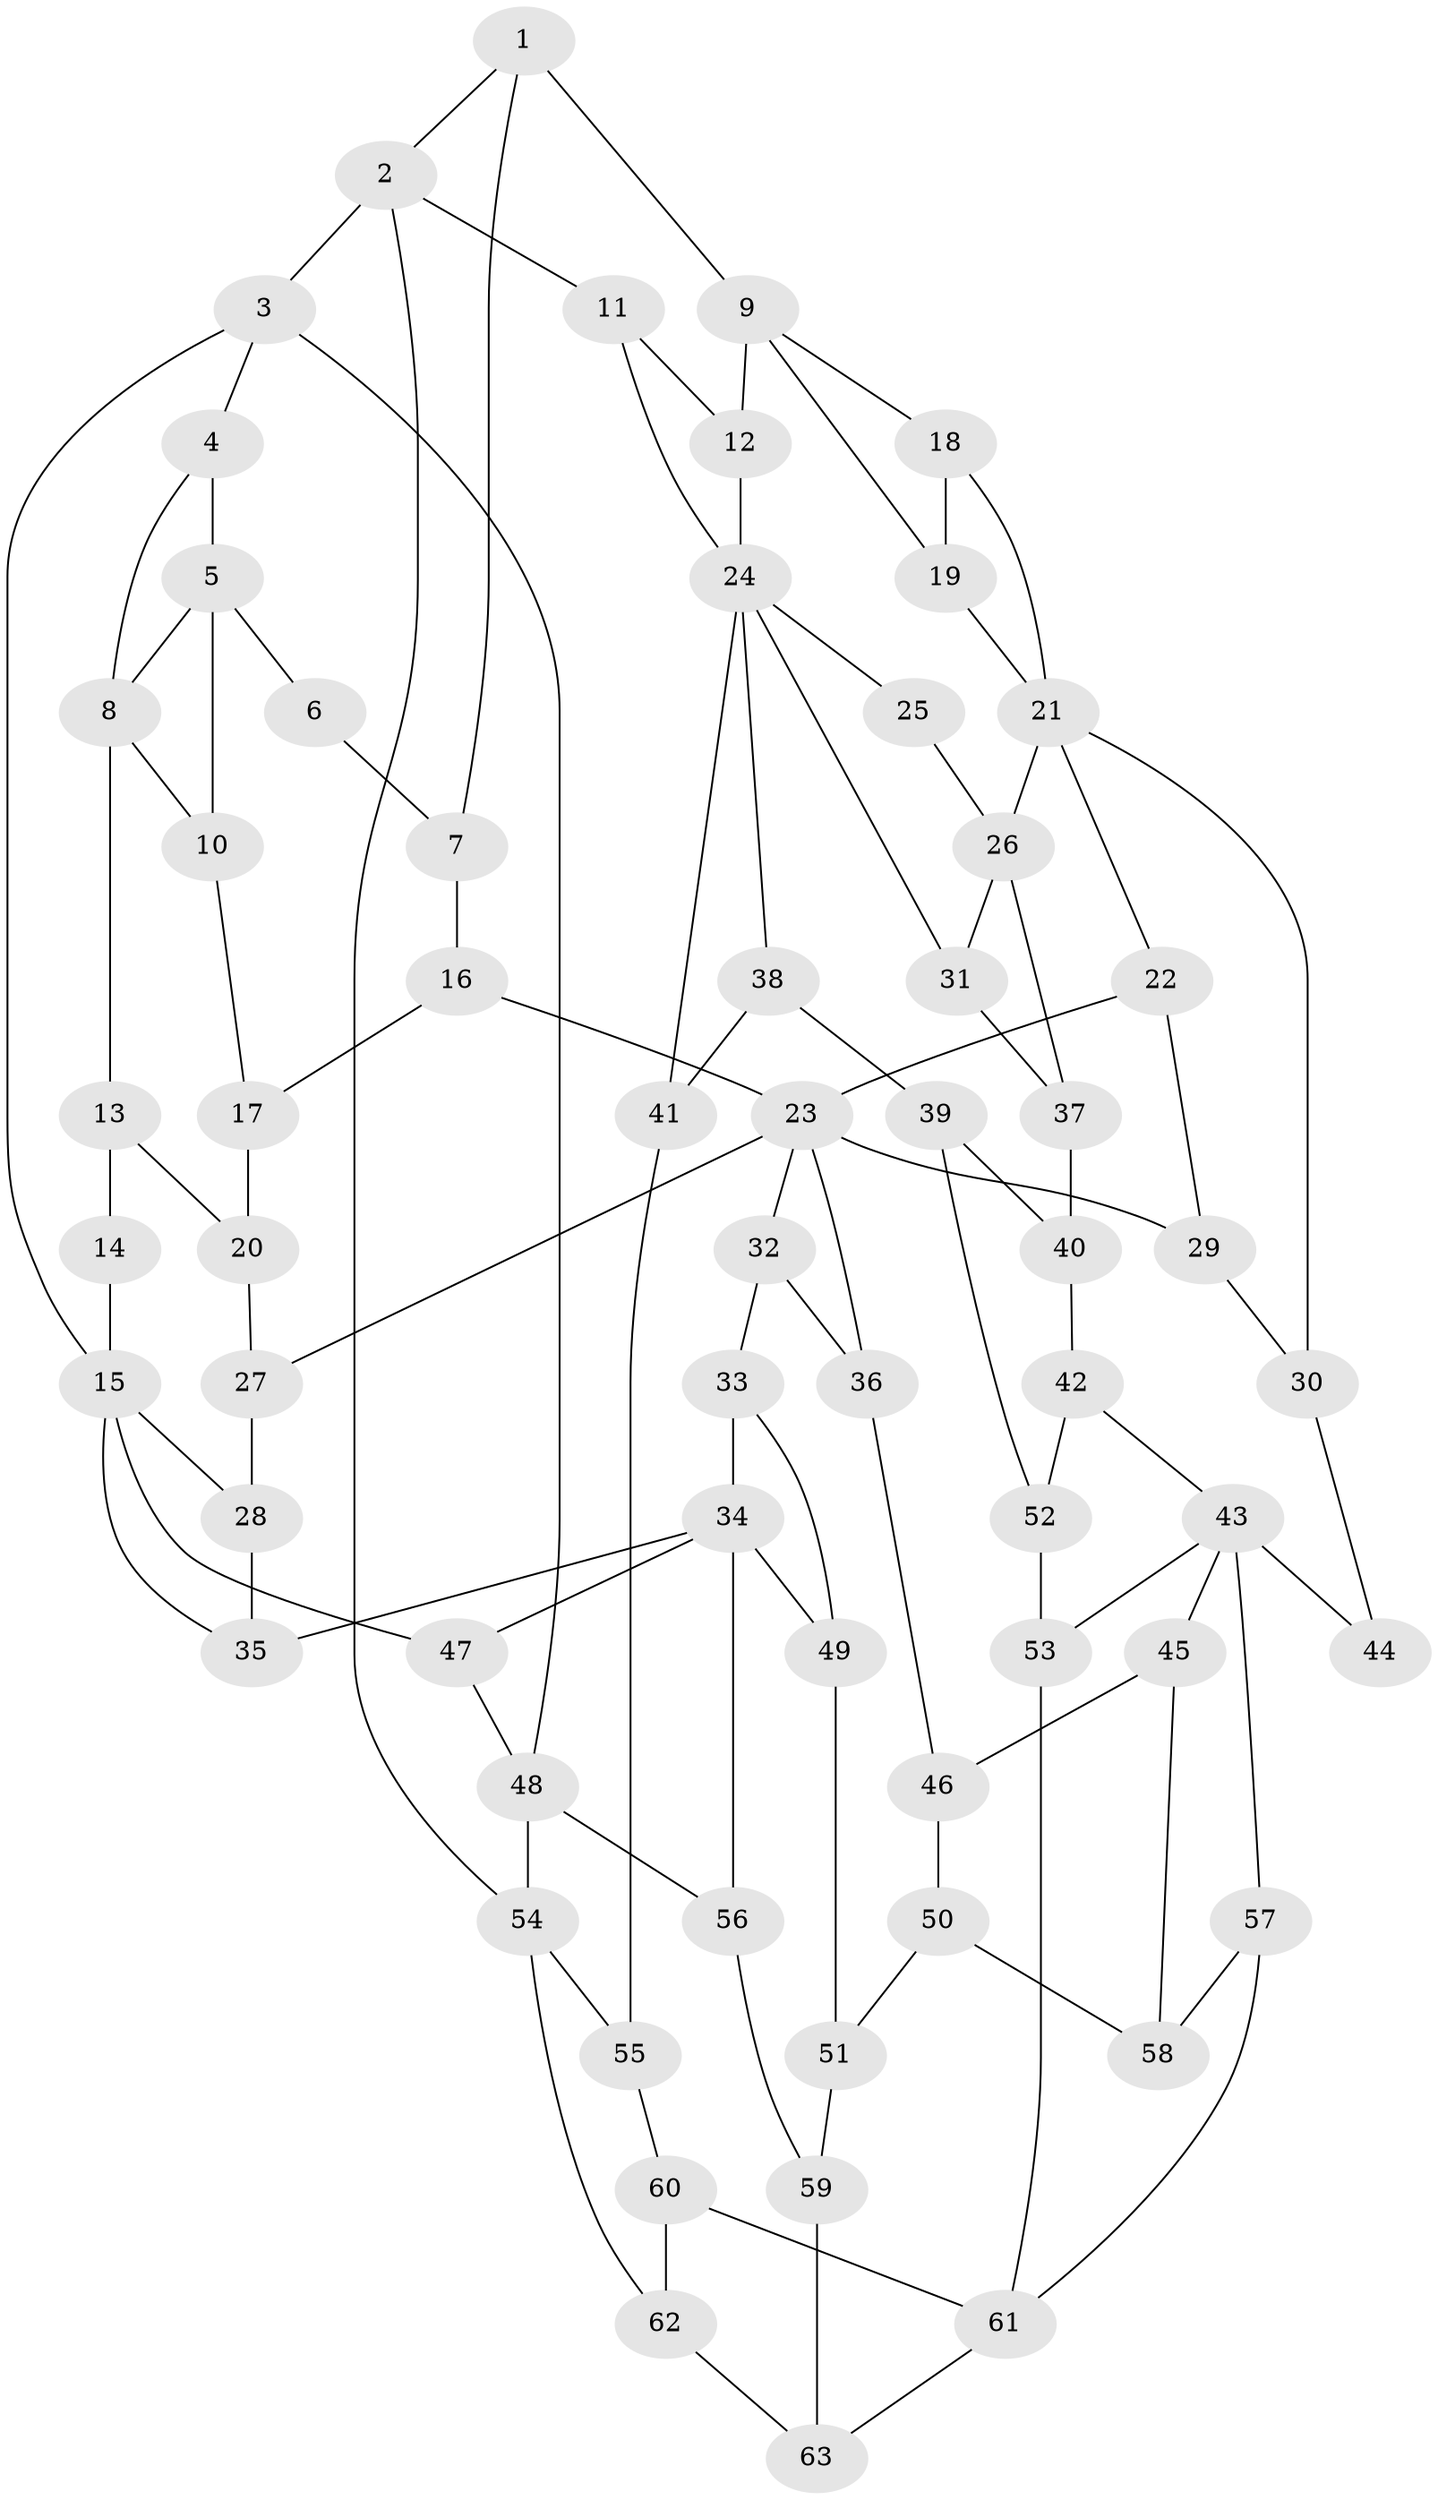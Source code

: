 // original degree distribution, {3: 0.019230769230769232, 4: 0.25961538461538464, 6: 0.2403846153846154, 5: 0.4807692307692308}
// Generated by graph-tools (version 1.1) at 2025/54/03/04/25 22:54:42]
// undirected, 63 vertices, 104 edges
graph export_dot {
  node [color=gray90,style=filled];
  1;
  2;
  3;
  4;
  5;
  6;
  7;
  8;
  9;
  10;
  11;
  12;
  13;
  14;
  15;
  16;
  17;
  18;
  19;
  20;
  21;
  22;
  23;
  24;
  25;
  26;
  27;
  28;
  29;
  30;
  31;
  32;
  33;
  34;
  35;
  36;
  37;
  38;
  39;
  40;
  41;
  42;
  43;
  44;
  45;
  46;
  47;
  48;
  49;
  50;
  51;
  52;
  53;
  54;
  55;
  56;
  57;
  58;
  59;
  60;
  61;
  62;
  63;
  1 -- 2 [weight=1.0];
  1 -- 7 [weight=1.0];
  1 -- 9 [weight=2.0];
  2 -- 3 [weight=1.0];
  2 -- 11 [weight=1.0];
  2 -- 54 [weight=1.0];
  3 -- 4 [weight=1.0];
  3 -- 15 [weight=1.0];
  3 -- 48 [weight=1.0];
  4 -- 5 [weight=1.0];
  4 -- 8 [weight=1.0];
  5 -- 6 [weight=2.0];
  5 -- 8 [weight=1.0];
  5 -- 10 [weight=2.0];
  6 -- 7 [weight=1.0];
  7 -- 16 [weight=1.0];
  8 -- 10 [weight=1.0];
  8 -- 13 [weight=2.0];
  9 -- 12 [weight=1.0];
  9 -- 18 [weight=1.0];
  9 -- 19 [weight=1.0];
  10 -- 17 [weight=1.0];
  11 -- 12 [weight=1.0];
  11 -- 24 [weight=1.0];
  12 -- 24 [weight=1.0];
  13 -- 14 [weight=2.0];
  13 -- 20 [weight=1.0];
  14 -- 15 [weight=2.0];
  15 -- 28 [weight=1.0];
  15 -- 35 [weight=1.0];
  15 -- 47 [weight=1.0];
  16 -- 17 [weight=1.0];
  16 -- 23 [weight=1.0];
  17 -- 20 [weight=1.0];
  18 -- 19 [weight=1.0];
  18 -- 21 [weight=1.0];
  19 -- 21 [weight=1.0];
  20 -- 27 [weight=1.0];
  21 -- 22 [weight=1.0];
  21 -- 26 [weight=2.0];
  21 -- 30 [weight=1.0];
  22 -- 23 [weight=1.0];
  22 -- 29 [weight=1.0];
  23 -- 27 [weight=1.0];
  23 -- 29 [weight=1.0];
  23 -- 32 [weight=1.0];
  23 -- 36 [weight=1.0];
  24 -- 25 [weight=1.0];
  24 -- 31 [weight=1.0];
  24 -- 38 [weight=1.0];
  24 -- 41 [weight=1.0];
  25 -- 26 [weight=2.0];
  26 -- 31 [weight=1.0];
  26 -- 37 [weight=1.0];
  27 -- 28 [weight=1.0];
  28 -- 35 [weight=1.0];
  29 -- 30 [weight=1.0];
  30 -- 44 [weight=1.0];
  31 -- 37 [weight=1.0];
  32 -- 33 [weight=1.0];
  32 -- 36 [weight=1.0];
  33 -- 34 [weight=1.0];
  33 -- 49 [weight=1.0];
  34 -- 35 [weight=1.0];
  34 -- 47 [weight=1.0];
  34 -- 49 [weight=1.0];
  34 -- 56 [weight=2.0];
  36 -- 46 [weight=1.0];
  37 -- 40 [weight=1.0];
  38 -- 39 [weight=1.0];
  38 -- 41 [weight=1.0];
  39 -- 40 [weight=1.0];
  39 -- 52 [weight=1.0];
  40 -- 42 [weight=1.0];
  41 -- 55 [weight=1.0];
  42 -- 43 [weight=1.0];
  42 -- 52 [weight=1.0];
  43 -- 44 [weight=2.0];
  43 -- 45 [weight=1.0];
  43 -- 53 [weight=1.0];
  43 -- 57 [weight=1.0];
  45 -- 46 [weight=1.0];
  45 -- 58 [weight=1.0];
  46 -- 50 [weight=1.0];
  47 -- 48 [weight=1.0];
  48 -- 54 [weight=1.0];
  48 -- 56 [weight=1.0];
  49 -- 51 [weight=1.0];
  50 -- 51 [weight=1.0];
  50 -- 58 [weight=1.0];
  51 -- 59 [weight=1.0];
  52 -- 53 [weight=1.0];
  53 -- 61 [weight=1.0];
  54 -- 55 [weight=1.0];
  54 -- 62 [weight=1.0];
  55 -- 60 [weight=1.0];
  56 -- 59 [weight=1.0];
  57 -- 58 [weight=1.0];
  57 -- 61 [weight=1.0];
  59 -- 63 [weight=1.0];
  60 -- 61 [weight=1.0];
  60 -- 62 [weight=1.0];
  61 -- 63 [weight=1.0];
  62 -- 63 [weight=1.0];
}
